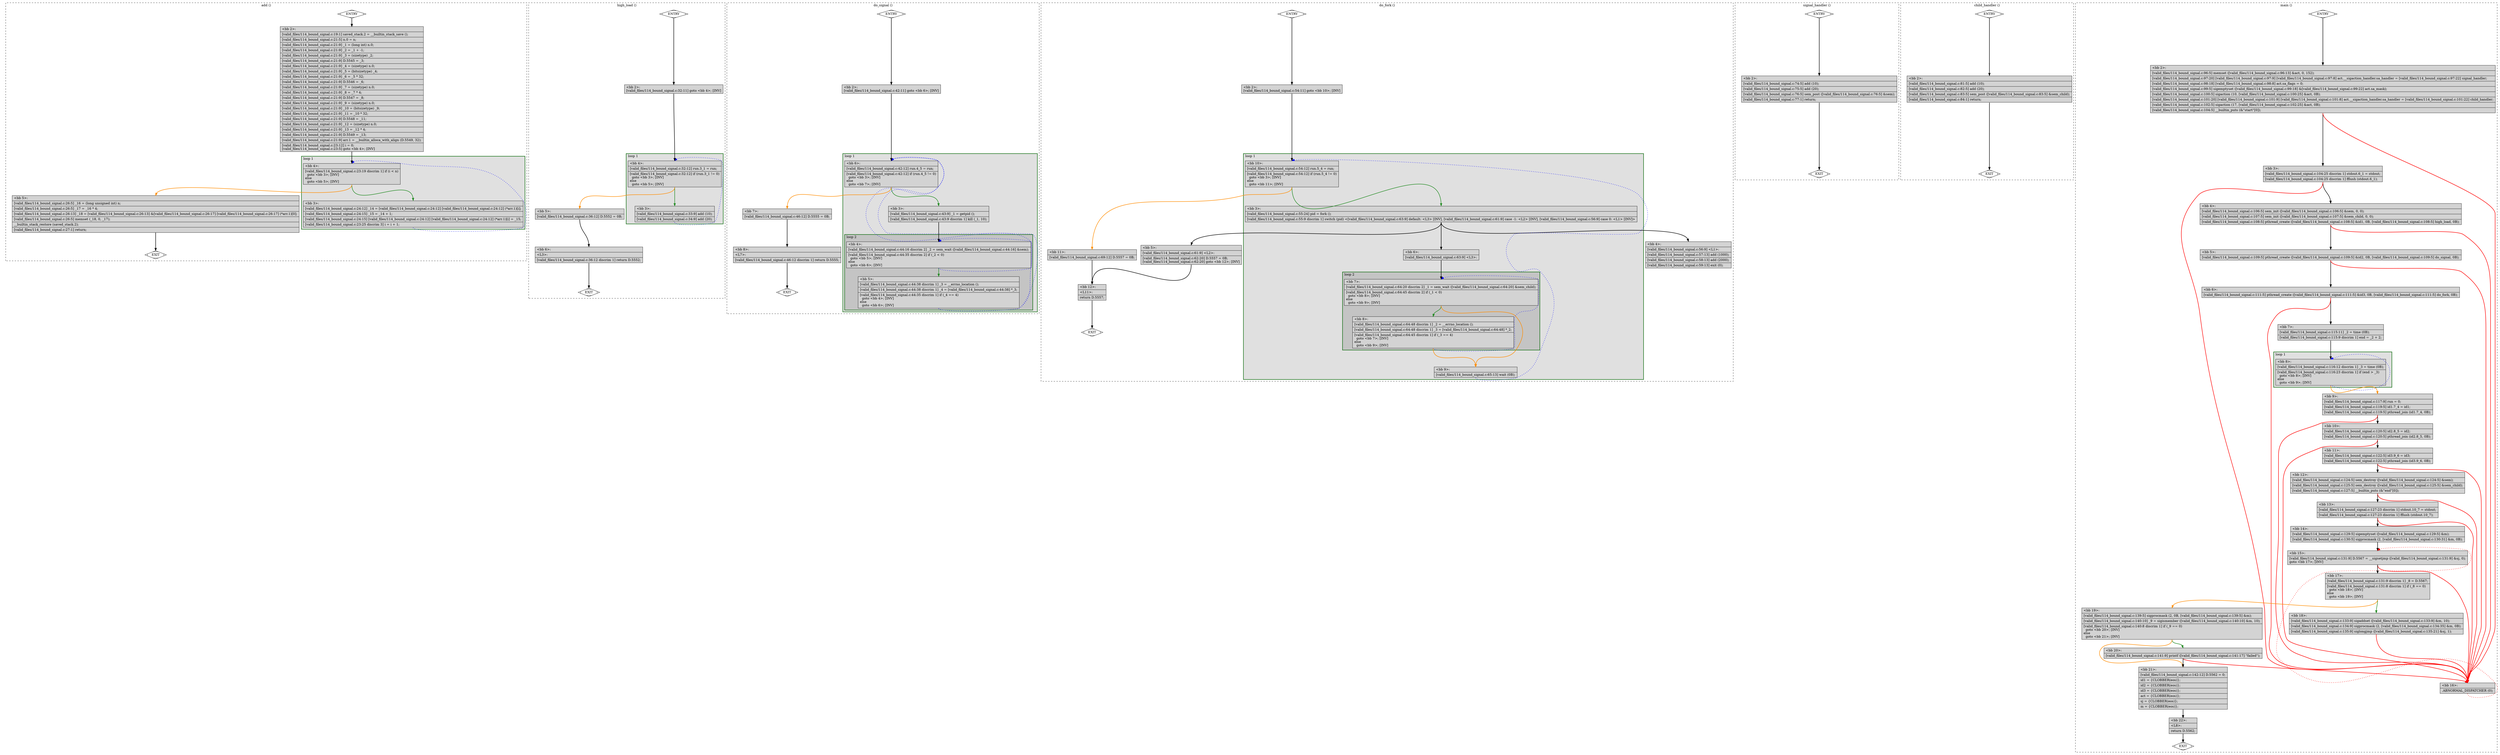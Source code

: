 digraph "a-114_bound_signal.c.015t.cfg" {
overlap=false;
subgraph "cluster_add" {
	style="dashed";
	color="black";
	label="add ()";
	subgraph cluster_6_1 {
	style="filled";
	color="darkgreen";
	fillcolor="grey88";
	label="loop 1";
	labeljust=l;
	penwidth=2;
	fn_6_basic_block_4 [shape=record,style=filled,fillcolor=lightgrey,label="{\<bb\ 4\>:\l\
|[valid_files/114_bound_signal.c:23:19\ discrim\ 1]\ if\ (i\ \<\ n)\l\
\ \ goto\ \<bb\ 3\>;\ [INV]\l\
else\l\
\ \ goto\ \<bb\ 5\>;\ [INV]\l\
}"];

	fn_6_basic_block_3 [shape=record,style=filled,fillcolor=lightgrey,label="{\<bb\ 3\>:\l\
|[valid_files/114_bound_signal.c:24:12]\ _14\ =\ [valid_files/114_bound_signal.c:24:12]\ [valid_files/114_bound_signal.c:24:12]\ (*arr.1)[i];\l\
|[valid_files/114_bound_signal.c:24:15]\ _15\ =\ _14\ +\ 1;\l\
|[valid_files/114_bound_signal.c:24:15]\ [valid_files/114_bound_signal.c:24:12]\ [valid_files/114_bound_signal.c:24:12]\ (*arr.1)[i]\ =\ _15;\l\
|[valid_files/114_bound_signal.c:23:25\ discrim\ 3]\ i\ =\ i\ +\ 1;\l\
}"];

	}
	fn_6_basic_block_0 [shape=Mdiamond,style=filled,fillcolor=white,label="ENTRY"];

	fn_6_basic_block_1 [shape=Mdiamond,style=filled,fillcolor=white,label="EXIT"];

	fn_6_basic_block_2 [shape=record,style=filled,fillcolor=lightgrey,label="{\<bb\ 2\>:\l\
|[valid_files/114_bound_signal.c:19:1]\ saved_stack.2\ =\ __builtin_stack_save\ ();\l\
|[valid_files/114_bound_signal.c:21:5]\ n.0\ =\ n;\l\
|[valid_files/114_bound_signal.c:21:9]\ _1\ =\ (long\ int)\ n.0;\l\
|[valid_files/114_bound_signal.c:21:9]\ _2\ =\ _1\ +\ -1;\l\
|[valid_files/114_bound_signal.c:21:9]\ _3\ =\ (sizetype)\ _2;\l\
|[valid_files/114_bound_signal.c:21:9]\ D.5545\ =\ _3;\l\
|[valid_files/114_bound_signal.c:21:9]\ _4\ =\ (sizetype)\ n.0;\l\
|[valid_files/114_bound_signal.c:21:9]\ _5\ =\ (bitsizetype)\ _4;\l\
|[valid_files/114_bound_signal.c:21:9]\ _6\ =\ _5\ *\ 32;\l\
|[valid_files/114_bound_signal.c:21:9]\ D.5546\ =\ _6;\l\
|[valid_files/114_bound_signal.c:21:9]\ _7\ =\ (sizetype)\ n.0;\l\
|[valid_files/114_bound_signal.c:21:9]\ _8\ =\ _7\ *\ 4;\l\
|[valid_files/114_bound_signal.c:21:9]\ D.5547\ =\ _8;\l\
|[valid_files/114_bound_signal.c:21:9]\ _9\ =\ (sizetype)\ n.0;\l\
|[valid_files/114_bound_signal.c:21:9]\ _10\ =\ (bitsizetype)\ _9;\l\
|[valid_files/114_bound_signal.c:21:9]\ _11\ =\ _10\ *\ 32;\l\
|[valid_files/114_bound_signal.c:21:9]\ D.5548\ =\ _11;\l\
|[valid_files/114_bound_signal.c:21:9]\ _12\ =\ (sizetype)\ n.0;\l\
|[valid_files/114_bound_signal.c:21:9]\ _13\ =\ _12\ *\ 4;\l\
|[valid_files/114_bound_signal.c:21:9]\ D.5549\ =\ _13;\l\
|[valid_files/114_bound_signal.c:21:9]\ arr.1\ =\ __builtin_alloca_with_align\ (D.5549,\ 32);\l\
|[valid_files/114_bound_signal.c:23:12]\ i\ =\ 0;\l\
[valid_files/114_bound_signal.c:23:5]\ goto\ \<bb\ 4\>;\ [INV]\l\
}"];

	fn_6_basic_block_5 [shape=record,style=filled,fillcolor=lightgrey,label="{\<bb\ 5\>:\l\
|[valid_files/114_bound_signal.c:26:5]\ _16\ =\ (long\ unsigned\ int)\ n;\l\
|[valid_files/114_bound_signal.c:26:5]\ _17\ =\ _16\ *\ 4;\l\
|[valid_files/114_bound_signal.c:26:13]\ _18\ =\ [valid_files/114_bound_signal.c:26:13]\ &[valid_files/114_bound_signal.c:26:17]\ [valid_files/114_bound_signal.c:26:17]\ (*arr.1)[0];\l\
|[valid_files/114_bound_signal.c:26:5]\ memset\ (_18,\ 0,\ _17);\l\
|__builtin_stack_restore\ (saved_stack.2);\l\
|[valid_files/114_bound_signal.c:27:1]\ return;\l\
}"];

	fn_6_basic_block_0:s -> fn_6_basic_block_2:n [style="solid,bold",color=black,weight=100,constraint=true];
	fn_6_basic_block_2:s -> fn_6_basic_block_4:n [style="solid,bold",color=black,weight=100,constraint=true];
	fn_6_basic_block_3:s -> fn_6_basic_block_4:n [style="dotted,bold",color=blue,weight=10,constraint=false];
	fn_6_basic_block_4:s -> fn_6_basic_block_3:n [style="solid,bold",color=forestgreen,weight=10,constraint=true];
	fn_6_basic_block_4:s -> fn_6_basic_block_5:n [style="solid,bold",color=darkorange,weight=10,constraint=true];
	fn_6_basic_block_5:s -> fn_6_basic_block_1:n [style="solid,bold",color=black,weight=10,constraint=true];
	fn_6_basic_block_0:s -> fn_6_basic_block_1:n [style="invis",constraint=true];
}
subgraph "cluster_high_load" {
	style="dashed";
	color="black";
	label="high_load ()";
	subgraph cluster_7_1 {
	style="filled";
	color="darkgreen";
	fillcolor="grey88";
	label="loop 1";
	labeljust=l;
	penwidth=2;
	fn_7_basic_block_4 [shape=record,style=filled,fillcolor=lightgrey,label="{\<bb\ 4\>:\l\
|[valid_files/114_bound_signal.c:32:12]\ run.3_1\ =\ run;\l\
|[valid_files/114_bound_signal.c:32:12]\ if\ (run.3_1\ !=\ 0)\l\
\ \ goto\ \<bb\ 3\>;\ [INV]\l\
else\l\
\ \ goto\ \<bb\ 5\>;\ [INV]\l\
}"];

	fn_7_basic_block_3 [shape=record,style=filled,fillcolor=lightgrey,label="{\<bb\ 3\>:\l\
|[valid_files/114_bound_signal.c:33:9]\ add\ (10);\l\
|[valid_files/114_bound_signal.c:34:9]\ add\ (20);\l\
}"];

	}
	fn_7_basic_block_0 [shape=Mdiamond,style=filled,fillcolor=white,label="ENTRY"];

	fn_7_basic_block_1 [shape=Mdiamond,style=filled,fillcolor=white,label="EXIT"];

	fn_7_basic_block_2 [shape=record,style=filled,fillcolor=lightgrey,label="{\<bb\ 2\>:\l\
[valid_files/114_bound_signal.c:32:11]\ goto\ \<bb\ 4\>;\ [INV]\l\
}"];

	fn_7_basic_block_5 [shape=record,style=filled,fillcolor=lightgrey,label="{\<bb\ 5\>:\l\
|[valid_files/114_bound_signal.c:36:12]\ D.5552\ =\ 0B;\l\
}"];

	fn_7_basic_block_6 [shape=record,style=filled,fillcolor=lightgrey,label="{\<bb\ 6\>:\l\
|\<L3\>:\l\
|[valid_files/114_bound_signal.c:36:12\ discrim\ 1]\ return\ D.5552;\l\
}"];

	fn_7_basic_block_0:s -> fn_7_basic_block_2:n [style="solid,bold",color=black,weight=100,constraint=true];
	fn_7_basic_block_2:s -> fn_7_basic_block_4:n [style="solid,bold",color=black,weight=100,constraint=true];
	fn_7_basic_block_3:s -> fn_7_basic_block_4:n [style="dotted,bold",color=blue,weight=10,constraint=false];
	fn_7_basic_block_4:s -> fn_7_basic_block_3:n [style="solid,bold",color=forestgreen,weight=10,constraint=true];
	fn_7_basic_block_4:s -> fn_7_basic_block_5:n [style="solid,bold",color=darkorange,weight=10,constraint=true];
	fn_7_basic_block_5:s -> fn_7_basic_block_6:n [style="solid,bold",color=black,weight=100,constraint=true];
	fn_7_basic_block_6:s -> fn_7_basic_block_1:n [style="solid,bold",color=black,weight=10,constraint=true];
	fn_7_basic_block_0:s -> fn_7_basic_block_1:n [style="invis",constraint=true];
}
subgraph "cluster_do_signal" {
	style="dashed";
	color="black";
	label="do_signal ()";
	subgraph cluster_8_1 {
	style="filled";
	color="darkgreen";
	fillcolor="grey88";
	label="loop 1";
	labeljust=l;
	penwidth=2;
	subgraph cluster_8_2 {
	style="filled";
	color="darkgreen";
	fillcolor="grey77";
	label="loop 2";
	labeljust=l;
	penwidth=2;
	fn_8_basic_block_4 [shape=record,style=filled,fillcolor=lightgrey,label="{\<bb\ 4\>:\l\
|[valid_files/114_bound_signal.c:44:16\ discrim\ 2]\ _2\ =\ sem_wait\ ([valid_files/114_bound_signal.c:44:16]\ &sem);\l\
|[valid_files/114_bound_signal.c:44:35\ discrim\ 2]\ if\ (_2\ \<\ 0)\l\
\ \ goto\ \<bb\ 5\>;\ [INV]\l\
else\l\
\ \ goto\ \<bb\ 6\>;\ [INV]\l\
}"];

	fn_8_basic_block_5 [shape=record,style=filled,fillcolor=lightgrey,label="{\<bb\ 5\>:\l\
|[valid_files/114_bound_signal.c:44:38\ discrim\ 1]\ _3\ =\ __errno_location\ ();\l\
|[valid_files/114_bound_signal.c:44:38\ discrim\ 1]\ _4\ =\ [valid_files/114_bound_signal.c:44:38]\ *_3;\l\
|[valid_files/114_bound_signal.c:44:35\ discrim\ 1]\ if\ (_4\ ==\ 4)\l\
\ \ goto\ \<bb\ 4\>;\ [INV]\l\
else\l\
\ \ goto\ \<bb\ 6\>;\ [INV]\l\
}"];

	}
	fn_8_basic_block_6 [shape=record,style=filled,fillcolor=lightgrey,label="{\<bb\ 6\>:\l\
|[valid_files/114_bound_signal.c:42:12]\ run.4_5\ =\ run;\l\
|[valid_files/114_bound_signal.c:42:12]\ if\ (run.4_5\ !=\ 0)\l\
\ \ goto\ \<bb\ 3\>;\ [INV]\l\
else\l\
\ \ goto\ \<bb\ 7\>;\ [INV]\l\
}"];

	fn_8_basic_block_3 [shape=record,style=filled,fillcolor=lightgrey,label="{\<bb\ 3\>:\l\
|[valid_files/114_bound_signal.c:43:9]\ _1\ =\ getpid\ ();\l\
|[valid_files/114_bound_signal.c:43:9\ discrim\ 1]\ kill\ (_1,\ 10);\l\
}"];

	}
	fn_8_basic_block_0 [shape=Mdiamond,style=filled,fillcolor=white,label="ENTRY"];

	fn_8_basic_block_1 [shape=Mdiamond,style=filled,fillcolor=white,label="EXIT"];

	fn_8_basic_block_2 [shape=record,style=filled,fillcolor=lightgrey,label="{\<bb\ 2\>:\l\
[valid_files/114_bound_signal.c:42:11]\ goto\ \<bb\ 6\>;\ [INV]\l\
}"];

	fn_8_basic_block_7 [shape=record,style=filled,fillcolor=lightgrey,label="{\<bb\ 7\>:\l\
|[valid_files/114_bound_signal.c:46:12]\ D.5555\ =\ 0B;\l\
}"];

	fn_8_basic_block_8 [shape=record,style=filled,fillcolor=lightgrey,label="{\<bb\ 8\>:\l\
|\<L7\>:\l\
|[valid_files/114_bound_signal.c:46:12\ discrim\ 1]\ return\ D.5555;\l\
}"];

	fn_8_basic_block_0:s -> fn_8_basic_block_2:n [style="solid,bold",color=black,weight=100,constraint=true];
	fn_8_basic_block_2:s -> fn_8_basic_block_6:n [style="solid,bold",color=black,weight=100,constraint=true];
	fn_8_basic_block_3:s -> fn_8_basic_block_4:n [style="solid,bold",color=black,weight=100,constraint=true];
	fn_8_basic_block_4:s -> fn_8_basic_block_5:n [style="solid,bold",color=forestgreen,weight=10,constraint=true];
	fn_8_basic_block_4:s -> fn_8_basic_block_6:n [style="dotted,bold",color=blue,weight=10,constraint=false];
	fn_8_basic_block_5:s -> fn_8_basic_block_4:n [style="dotted,bold",color=blue,weight=10,constraint=false];
	fn_8_basic_block_5:s -> fn_8_basic_block_6:n [style="dotted,bold",color=blue,weight=10,constraint=false];
	fn_8_basic_block_6:s -> fn_8_basic_block_3:n [style="solid,bold",color=forestgreen,weight=10,constraint=true];
	fn_8_basic_block_6:s -> fn_8_basic_block_7:n [style="solid,bold",color=darkorange,weight=10,constraint=true];
	fn_8_basic_block_7:s -> fn_8_basic_block_8:n [style="solid,bold",color=black,weight=100,constraint=true];
	fn_8_basic_block_8:s -> fn_8_basic_block_1:n [style="solid,bold",color=black,weight=10,constraint=true];
	fn_8_basic_block_0:s -> fn_8_basic_block_1:n [style="invis",constraint=true];
}
subgraph "cluster_do_fork" {
	style="dashed";
	color="black";
	label="do_fork ()";
	subgraph cluster_9_1 {
	style="filled";
	color="darkgreen";
	fillcolor="grey88";
	label="loop 1";
	labeljust=l;
	penwidth=2;
	subgraph cluster_9_2 {
	style="filled";
	color="darkgreen";
	fillcolor="grey77";
	label="loop 2";
	labeljust=l;
	penwidth=2;
	fn_9_basic_block_7 [shape=record,style=filled,fillcolor=lightgrey,label="{\<bb\ 7\>:\l\
|[valid_files/114_bound_signal.c:64:20\ discrim\ 2]\ _1\ =\ sem_wait\ ([valid_files/114_bound_signal.c:64:20]\ &sem_child);\l\
|[valid_files/114_bound_signal.c:64:45\ discrim\ 2]\ if\ (_1\ \<\ 0)\l\
\ \ goto\ \<bb\ 8\>;\ [INV]\l\
else\l\
\ \ goto\ \<bb\ 9\>;\ [INV]\l\
}"];

	fn_9_basic_block_8 [shape=record,style=filled,fillcolor=lightgrey,label="{\<bb\ 8\>:\l\
|[valid_files/114_bound_signal.c:64:48\ discrim\ 1]\ _2\ =\ __errno_location\ ();\l\
|[valid_files/114_bound_signal.c:64:48\ discrim\ 1]\ _3\ =\ [valid_files/114_bound_signal.c:64:48]\ *_2;\l\
|[valid_files/114_bound_signal.c:64:45\ discrim\ 1]\ if\ (_3\ ==\ 4)\l\
\ \ goto\ \<bb\ 7\>;\ [INV]\l\
else\l\
\ \ goto\ \<bb\ 9\>;\ [INV]\l\
}"];

	}
	fn_9_basic_block_10 [shape=record,style=filled,fillcolor=lightgrey,label="{\<bb\ 10\>:\l\
|[valid_files/114_bound_signal.c:54:12]\ run.5_4\ =\ run;\l\
|[valid_files/114_bound_signal.c:54:12]\ if\ (run.5_4\ !=\ 0)\l\
\ \ goto\ \<bb\ 3\>;\ [INV]\l\
else\l\
\ \ goto\ \<bb\ 11\>;\ [INV]\l\
}"];

	fn_9_basic_block_3 [shape=record,style=filled,fillcolor=lightgrey,label="{\<bb\ 3\>:\l\
|[valid_files/114_bound_signal.c:55:24]\ pid\ =\ fork\ ();\l\
|[valid_files/114_bound_signal.c:55:9\ discrim\ 1]\ switch\ (pid)\ \<[valid_files/114_bound_signal.c:63:9]\ default:\ \<L3\>\ [INV],\ [valid_files/114_bound_signal.c:61:9]\ case\ -1:\ \<L2\>\ [INV],\ [valid_files/114_bound_signal.c:56:9]\ case\ 0:\ \<L1\>\ [INV]\>\l\
}"];

	fn_9_basic_block_6 [shape=record,style=filled,fillcolor=lightgrey,label="{\<bb\ 6\>:\l\
|[valid_files/114_bound_signal.c:63:9]\ \<L3\>:\l\
}"];

	fn_9_basic_block_9 [shape=record,style=filled,fillcolor=lightgrey,label="{\<bb\ 9\>:\l\
|[valid_files/114_bound_signal.c:65:13]\ wait\ (0B);\l\
}"];

	}
	fn_9_basic_block_0 [shape=Mdiamond,style=filled,fillcolor=white,label="ENTRY"];

	fn_9_basic_block_1 [shape=Mdiamond,style=filled,fillcolor=white,label="EXIT"];

	fn_9_basic_block_2 [shape=record,style=filled,fillcolor=lightgrey,label="{\<bb\ 2\>:\l\
[valid_files/114_bound_signal.c:54:11]\ goto\ \<bb\ 10\>;\ [INV]\l\
}"];

	fn_9_basic_block_4 [shape=record,style=filled,fillcolor=lightgrey,label="{\<bb\ 4\>:\l\
|[valid_files/114_bound_signal.c:56:9]\ \<L1\>:\l\
|[valid_files/114_bound_signal.c:57:13]\ add\ (1000);\l\
|[valid_files/114_bound_signal.c:58:13]\ add\ (2000);\l\
|[valid_files/114_bound_signal.c:59:13]\ exit\ (0);\l\
}"];

	fn_9_basic_block_5 [shape=record,style=filled,fillcolor=lightgrey,label="{\<bb\ 5\>:\l\
|[valid_files/114_bound_signal.c:61:9]\ \<L2\>:\l\
|[valid_files/114_bound_signal.c:62:20]\ D.5557\ =\ 0B;\l\
[valid_files/114_bound_signal.c:62:20]\ goto\ \<bb\ 12\>;\ [INV]\l\
}"];

	fn_9_basic_block_11 [shape=record,style=filled,fillcolor=lightgrey,label="{\<bb\ 11\>:\l\
|[valid_files/114_bound_signal.c:69:12]\ D.5557\ =\ 0B;\l\
}"];

	fn_9_basic_block_12 [shape=record,style=filled,fillcolor=lightgrey,label="{\<bb\ 12\>:\l\
|\<L11\>:\l\
|return\ D.5557;\l\
}"];

	fn_9_basic_block_0:s -> fn_9_basic_block_2:n [style="solid,bold",color=black,weight=100,constraint=true];
	fn_9_basic_block_2:s -> fn_9_basic_block_10:n [style="solid,bold",color=black,weight=100,constraint=true];
	fn_9_basic_block_3:s -> fn_9_basic_block_6:n [style="solid,bold",color=black,weight=10,constraint=true];
	fn_9_basic_block_3:s -> fn_9_basic_block_5:n [style="solid,bold",color=black,weight=10,constraint=true];
	fn_9_basic_block_3:s -> fn_9_basic_block_4:n [style="solid,bold",color=black,weight=10,constraint=true];
	fn_9_basic_block_5:s -> fn_9_basic_block_12:n [style="solid,bold",color=black,weight=100,constraint=true];
	fn_9_basic_block_6:s -> fn_9_basic_block_7:n [style="solid,bold",color=black,weight=100,constraint=true];
	fn_9_basic_block_7:s -> fn_9_basic_block_8:n [style="solid,bold",color=forestgreen,weight=10,constraint=true];
	fn_9_basic_block_7:s -> fn_9_basic_block_9:n [style="solid,bold",color=darkorange,weight=10,constraint=true];
	fn_9_basic_block_8:s -> fn_9_basic_block_7:n [style="dotted,bold",color=blue,weight=10,constraint=false];
	fn_9_basic_block_8:s -> fn_9_basic_block_9:n [style="solid,bold",color=darkorange,weight=10,constraint=true];
	fn_9_basic_block_9:s -> fn_9_basic_block_10:n [style="dotted,bold",color=blue,weight=10,constraint=false];
	fn_9_basic_block_10:s -> fn_9_basic_block_3:n [style="solid,bold",color=forestgreen,weight=10,constraint=true];
	fn_9_basic_block_10:s -> fn_9_basic_block_11:n [style="solid,bold",color=darkorange,weight=10,constraint=true];
	fn_9_basic_block_11:s -> fn_9_basic_block_12:n [style="solid,bold",color=black,weight=100,constraint=true];
	fn_9_basic_block_12:s -> fn_9_basic_block_1:n [style="solid,bold",color=black,weight=10,constraint=true];
	fn_9_basic_block_0:s -> fn_9_basic_block_1:n [style="invis",constraint=true];
}
subgraph "cluster_signal_handler" {
	style="dashed";
	color="black";
	label="signal_handler ()";
	fn_10_basic_block_0 [shape=Mdiamond,style=filled,fillcolor=white,label="ENTRY"];

	fn_10_basic_block_1 [shape=Mdiamond,style=filled,fillcolor=white,label="EXIT"];

	fn_10_basic_block_2 [shape=record,style=filled,fillcolor=lightgrey,label="{\<bb\ 2\>:\l\
|[valid_files/114_bound_signal.c:74:5]\ add\ (10);\l\
|[valid_files/114_bound_signal.c:75:5]\ add\ (20);\l\
|[valid_files/114_bound_signal.c:76:5]\ sem_post\ ([valid_files/114_bound_signal.c:76:5]\ &sem);\l\
|[valid_files/114_bound_signal.c:77:1]\ return;\l\
}"];

	fn_10_basic_block_0:s -> fn_10_basic_block_2:n [style="solid,bold",color=black,weight=100,constraint=true];
	fn_10_basic_block_2:s -> fn_10_basic_block_1:n [style="solid,bold",color=black,weight=10,constraint=true];
	fn_10_basic_block_0:s -> fn_10_basic_block_1:n [style="invis",constraint=true];
}
subgraph "cluster_child_handler" {
	style="dashed";
	color="black";
	label="child_handler ()";
	fn_11_basic_block_0 [shape=Mdiamond,style=filled,fillcolor=white,label="ENTRY"];

	fn_11_basic_block_1 [shape=Mdiamond,style=filled,fillcolor=white,label="EXIT"];

	fn_11_basic_block_2 [shape=record,style=filled,fillcolor=lightgrey,label="{\<bb\ 2\>:\l\
|[valid_files/114_bound_signal.c:81:5]\ add\ (10);\l\
|[valid_files/114_bound_signal.c:82:5]\ add\ (20);\l\
|[valid_files/114_bound_signal.c:83:5]\ sem_post\ ([valid_files/114_bound_signal.c:83:5]\ &sem_child);\l\
|[valid_files/114_bound_signal.c:84:1]\ return;\l\
}"];

	fn_11_basic_block_0:s -> fn_11_basic_block_2:n [style="solid,bold",color=black,weight=100,constraint=true];
	fn_11_basic_block_2:s -> fn_11_basic_block_1:n [style="solid,bold",color=black,weight=10,constraint=true];
	fn_11_basic_block_0:s -> fn_11_basic_block_1:n [style="invis",constraint=true];
}
subgraph "cluster_main" {
	style="dashed";
	color="black";
	label="main ()";
	subgraph cluster_12_1 {
	style="filled";
	color="darkgreen";
	fillcolor="grey88";
	label="loop 1";
	labeljust=l;
	penwidth=2;
	fn_12_basic_block_8 [shape=record,style=filled,fillcolor=lightgrey,label="{\<bb\ 8\>:\l\
|[valid_files/114_bound_signal.c:116:12\ discrim\ 1]\ _3\ =\ time\ (0B);\l\
|[valid_files/114_bound_signal.c:116:23\ discrim\ 1]\ if\ (end\ \>\ _3)\l\
\ \ goto\ \<bb\ 8\>;\ [INV]\l\
else\l\
\ \ goto\ \<bb\ 9\>;\ [INV]\l\
}"];

	}
	fn_12_basic_block_0 [shape=Mdiamond,style=filled,fillcolor=white,label="ENTRY"];

	fn_12_basic_block_1 [shape=Mdiamond,style=filled,fillcolor=white,label="EXIT"];

	fn_12_basic_block_2 [shape=record,style=filled,fillcolor=lightgrey,label="{\<bb\ 2\>:\l\
|[valid_files/114_bound_signal.c:96:5]\ memset\ ([valid_files/114_bound_signal.c:96:13]\ &act,\ 0,\ 152);\l\
|[valid_files/114_bound_signal.c:97:20]\ [valid_files/114_bound_signal.c:97:9]\ [valid_files/114_bound_signal.c:97:8]\ act.__sigaction_handler.sa_handler\ =\ [valid_files/114_bound_signal.c:97:22]\ signal_handler;\l\
|[valid_files/114_bound_signal.c:98:18]\ [valid_files/114_bound_signal.c:98:8]\ act.sa_flags\ =\ 0;\l\
|[valid_files/114_bound_signal.c:99:5]\ sigemptyset\ ([valid_files/114_bound_signal.c:99:18]\ &[valid_files/114_bound_signal.c:99:22]\ act.sa_mask);\l\
|[valid_files/114_bound_signal.c:100:5]\ sigaction\ (10,\ [valid_files/114_bound_signal.c:100:25]\ &act,\ 0B);\l\
|[valid_files/114_bound_signal.c:101:20]\ [valid_files/114_bound_signal.c:101:9]\ [valid_files/114_bound_signal.c:101:8]\ act.__sigaction_handler.sa_handler\ =\ [valid_files/114_bound_signal.c:101:22]\ child_handler;\l\
|[valid_files/114_bound_signal.c:102:5]\ sigaction\ (17,\ [valid_files/114_bound_signal.c:102:25]\ &act,\ 0B);\l\
|[valid_files/114_bound_signal.c:104:5]\ __builtin_puts\ (&\"start\"[0]);\l\
}"];

	fn_12_basic_block_3 [shape=record,style=filled,fillcolor=lightgrey,label="{\<bb\ 3\>:\l\
|[valid_files/114_bound_signal.c:104:25\ discrim\ 1]\ stdout.6_1\ =\ stdout;\l\
|[valid_files/114_bound_signal.c:104:25\ discrim\ 1]\ fflush\ (stdout.6_1);\l\
}"];

	fn_12_basic_block_4 [shape=record,style=filled,fillcolor=lightgrey,label="{\<bb\ 4\>:\l\
|[valid_files/114_bound_signal.c:106:5]\ sem_init\ ([valid_files/114_bound_signal.c:106:5]\ &sem,\ 0,\ 0);\l\
|[valid_files/114_bound_signal.c:107:5]\ sem_init\ ([valid_files/114_bound_signal.c:107:5]\ &sem_child,\ 0,\ 0);\l\
|[valid_files/114_bound_signal.c:108:5]\ pthread_create\ ([valid_files/114_bound_signal.c:108:5]\ &id1,\ 0B,\ [valid_files/114_bound_signal.c:108:5]\ high_load,\ 0B);\l\
}"];

	fn_12_basic_block_5 [shape=record,style=filled,fillcolor=lightgrey,label="{\<bb\ 5\>:\l\
|[valid_files/114_bound_signal.c:109:5]\ pthread_create\ ([valid_files/114_bound_signal.c:109:5]\ &id2,\ 0B,\ [valid_files/114_bound_signal.c:109:5]\ do_signal,\ 0B);\l\
}"];

	fn_12_basic_block_6 [shape=record,style=filled,fillcolor=lightgrey,label="{\<bb\ 6\>:\l\
|[valid_files/114_bound_signal.c:111:5]\ pthread_create\ ([valid_files/114_bound_signal.c:111:5]\ &id3,\ 0B,\ [valid_files/114_bound_signal.c:111:5]\ do_fork,\ 0B);\l\
}"];

	fn_12_basic_block_7 [shape=record,style=filled,fillcolor=lightgrey,label="{\<bb\ 7\>:\l\
|[valid_files/114_bound_signal.c:115:11]\ _2\ =\ time\ (0B);\l\
|[valid_files/114_bound_signal.c:115:9\ discrim\ 1]\ end\ =\ _2\ +\ 2;\l\
}"];

	fn_12_basic_block_9 [shape=record,style=filled,fillcolor=lightgrey,label="{\<bb\ 9\>:\l\
|[valid_files/114_bound_signal.c:117:9]\ run\ =\ 0;\l\
|[valid_files/114_bound_signal.c:119:5]\ id1.7_4\ =\ id1;\l\
|[valid_files/114_bound_signal.c:119:5]\ pthread_join\ (id1.7_4,\ 0B);\l\
}"];

	fn_12_basic_block_10 [shape=record,style=filled,fillcolor=lightgrey,label="{\<bb\ 10\>:\l\
|[valid_files/114_bound_signal.c:120:5]\ id2.8_5\ =\ id2;\l\
|[valid_files/114_bound_signal.c:120:5]\ pthread_join\ (id2.8_5,\ 0B);\l\
}"];

	fn_12_basic_block_11 [shape=record,style=filled,fillcolor=lightgrey,label="{\<bb\ 11\>:\l\
|[valid_files/114_bound_signal.c:122:5]\ id3.9_6\ =\ id3;\l\
|[valid_files/114_bound_signal.c:122:5]\ pthread_join\ (id3.9_6,\ 0B);\l\
}"];

	fn_12_basic_block_12 [shape=record,style=filled,fillcolor=lightgrey,label="{\<bb\ 12\>:\l\
|[valid_files/114_bound_signal.c:124:5]\ sem_destroy\ ([valid_files/114_bound_signal.c:124:5]\ &sem);\l\
|[valid_files/114_bound_signal.c:125:5]\ sem_destroy\ ([valid_files/114_bound_signal.c:125:5]\ &sem_child);\l\
|[valid_files/114_bound_signal.c:127:5]\ __builtin_puts\ (&\"end\"[0]);\l\
}"];

	fn_12_basic_block_13 [shape=record,style=filled,fillcolor=lightgrey,label="{\<bb\ 13\>:\l\
|[valid_files/114_bound_signal.c:127:23\ discrim\ 1]\ stdout.10_7\ =\ stdout;\l\
|[valid_files/114_bound_signal.c:127:23\ discrim\ 1]\ fflush\ (stdout.10_7);\l\
}"];

	fn_12_basic_block_14 [shape=record,style=filled,fillcolor=lightgrey,label="{\<bb\ 14\>:\l\
|[valid_files/114_bound_signal.c:129:5]\ sigemptyset\ ([valid_files/114_bound_signal.c:129:5]\ &m);\l\
|[valid_files/114_bound_signal.c:130:5]\ sigprocmask\ (2,\ [valid_files/114_bound_signal.c:130:31]\ &m,\ 0B);\l\
}"];

	fn_12_basic_block_15 [shape=record,style=filled,fillcolor=lightgrey,label="{\<bb\ 15\>:\l\
|[valid_files/114_bound_signal.c:131:9]\ D.5567\ =\ __sigsetjmp\ ([valid_files/114_bound_signal.c:131:9]\ &sj,\ 0);\l\
goto\ \<bb\ 17\>;\ [INV]\l\
}"];

	fn_12_basic_block_16 [shape=record,style=filled,fillcolor=lightgrey,label="{\<bb\ 16\>:\l\
|.ABNORMAL_DISPATCHER\ (0);\l\
}"];

	fn_12_basic_block_17 [shape=record,style=filled,fillcolor=lightgrey,label="{\<bb\ 17\>:\l\
|[valid_files/114_bound_signal.c:131:9\ discrim\ 1]\ _8\ =\ D.5567;\l\
|[valid_files/114_bound_signal.c:131:8\ discrim\ 1]\ if\ (_8\ ==\ 0)\l\
\ \ goto\ \<bb\ 18\>;\ [INV]\l\
else\l\
\ \ goto\ \<bb\ 19\>;\ [INV]\l\
}"];

	fn_12_basic_block_18 [shape=record,style=filled,fillcolor=lightgrey,label="{\<bb\ 18\>:\l\
|[valid_files/114_bound_signal.c:133:9]\ sigaddset\ ([valid_files/114_bound_signal.c:133:9]\ &m,\ 10);\l\
|[valid_files/114_bound_signal.c:134:9]\ sigprocmask\ (2,\ [valid_files/114_bound_signal.c:134:35]\ &m,\ 0B);\l\
|[valid_files/114_bound_signal.c:135:9]\ siglongjmp\ ([valid_files/114_bound_signal.c:135:21]\ &sj,\ 1);\l\
}"];

	fn_12_basic_block_19 [shape=record,style=filled,fillcolor=lightgrey,label="{\<bb\ 19\>:\l\
|[valid_files/114_bound_signal.c:139:5]\ sigprocmask\ (2,\ 0B,\ [valid_files/114_bound_signal.c:139:5]\ &m);\l\
|[valid_files/114_bound_signal.c:140:10]\ _9\ =\ sigismember\ ([valid_files/114_bound_signal.c:140:10]\ &m,\ 10);\l\
|[valid_files/114_bound_signal.c:140:8\ discrim\ 1]\ if\ (_9\ ==\ 0)\l\
\ \ goto\ \<bb\ 20\>;\ [INV]\l\
else\l\
\ \ goto\ \<bb\ 21\>;\ [INV]\l\
}"];

	fn_12_basic_block_20 [shape=record,style=filled,fillcolor=lightgrey,label="{\<bb\ 20\>:\l\
|[valid_files/114_bound_signal.c:141:9]\ printf\ ([valid_files/114_bound_signal.c:141:17]\ \"failed\");\l\
}"];

	fn_12_basic_block_21 [shape=record,style=filled,fillcolor=lightgrey,label="{\<bb\ 21\>:\l\
|[valid_files/114_bound_signal.c:142:12]\ D.5562\ =\ 0;\l\
|id1\ =\ \{CLOBBER(eos)\};\l\
|id2\ =\ \{CLOBBER(eos)\};\l\
|id3\ =\ \{CLOBBER(eos)\};\l\
|act\ =\ \{CLOBBER(eos)\};\l\
|sj\ =\ \{CLOBBER(eos)\};\l\
|m\ =\ \{CLOBBER(eos)\};\l\
}"];

	fn_12_basic_block_22 [shape=record,style=filled,fillcolor=lightgrey,label="{\<bb\ 22\>:\l\
|\<L8\>:\l\
|return\ D.5562;\l\
}"];

	fn_12_basic_block_0:s -> fn_12_basic_block_2:n [style="solid,bold",color=black,weight=100,constraint=true];
	fn_12_basic_block_2:s -> fn_12_basic_block_3:n [style="solid,bold",color=black,weight=100,constraint=true];
	fn_12_basic_block_2:s -> fn_12_basic_block_16:n [style="solid,bold",color=red,weight=10,constraint=true];
	fn_12_basic_block_3:s -> fn_12_basic_block_4:n [style="solid,bold",color=black,weight=100,constraint=true];
	fn_12_basic_block_3:s -> fn_12_basic_block_16:n [style="solid,bold",color=red,weight=10,constraint=true];
	fn_12_basic_block_4:s -> fn_12_basic_block_5:n [style="solid,bold",color=black,weight=100,constraint=true];
	fn_12_basic_block_4:s -> fn_12_basic_block_16:n [style="solid,bold",color=red,weight=10,constraint=true];
	fn_12_basic_block_5:s -> fn_12_basic_block_6:n [style="solid,bold",color=black,weight=100,constraint=true];
	fn_12_basic_block_5:s -> fn_12_basic_block_16:n [style="solid,bold",color=red,weight=10,constraint=true];
	fn_12_basic_block_6:s -> fn_12_basic_block_7:n [style="solid,bold",color=black,weight=100,constraint=true];
	fn_12_basic_block_6:s -> fn_12_basic_block_16:n [style="solid,bold",color=red,weight=10,constraint=true];
	fn_12_basic_block_7:s -> fn_12_basic_block_8:n [style="solid,bold",color=black,weight=100,constraint=true];
	fn_12_basic_block_8:s -> fn_12_basic_block_8:n [style="dotted,bold",color=blue,weight=10,constraint=false];
	fn_12_basic_block_8:s -> fn_12_basic_block_9:n [style="solid,bold",color=darkorange,weight=10,constraint=true];
	fn_12_basic_block_9:s -> fn_12_basic_block_10:n [style="solid,bold",color=black,weight=100,constraint=true];
	fn_12_basic_block_9:s -> fn_12_basic_block_16:n [style="solid,bold",color=red,weight=10,constraint=true];
	fn_12_basic_block_10:s -> fn_12_basic_block_11:n [style="solid,bold",color=black,weight=100,constraint=true];
	fn_12_basic_block_10:s -> fn_12_basic_block_16:n [style="solid,bold",color=red,weight=10,constraint=true];
	fn_12_basic_block_11:s -> fn_12_basic_block_12:n [style="solid,bold",color=black,weight=100,constraint=true];
	fn_12_basic_block_11:s -> fn_12_basic_block_16:n [style="solid,bold",color=red,weight=10,constraint=true];
	fn_12_basic_block_12:s -> fn_12_basic_block_13:n [style="solid,bold",color=black,weight=100,constraint=true];
	fn_12_basic_block_12:s -> fn_12_basic_block_16:n [style="solid,bold",color=red,weight=10,constraint=true];
	fn_12_basic_block_13:s -> fn_12_basic_block_14:n [style="solid,bold",color=black,weight=100,constraint=true];
	fn_12_basic_block_13:s -> fn_12_basic_block_16:n [style="solid,bold",color=red,weight=10,constraint=true];
	fn_12_basic_block_14:s -> fn_12_basic_block_15:n [style="solid,bold",color=black,weight=100,constraint=true];
	fn_12_basic_block_15:s -> fn_12_basic_block_17:n [style="solid,bold",color=black,weight=100,constraint=true];
	fn_12_basic_block_15:s -> fn_12_basic_block_16:n [style="solid,bold",color=red,weight=10,constraint=true];
	fn_12_basic_block_16:s -> fn_12_basic_block_15:n [style="dotted,bold",color=red,weight=10,constraint=false];
	fn_12_basic_block_17:s -> fn_12_basic_block_18:n [style="solid,bold",color=forestgreen,weight=10,constraint=true];
	fn_12_basic_block_17:s -> fn_12_basic_block_19:n [style="solid,bold",color=darkorange,weight=10,constraint=true];
	fn_12_basic_block_18:s -> fn_12_basic_block_16:n [style="solid,bold",color=red,weight=10,constraint=true];
	fn_12_basic_block_19:s -> fn_12_basic_block_20:n [style="solid,bold",color=forestgreen,weight=10,constraint=true];
	fn_12_basic_block_19:s -> fn_12_basic_block_21:n [style="solid,bold",color=darkorange,weight=10,constraint=true];
	fn_12_basic_block_20:s -> fn_12_basic_block_21:n [style="solid,bold",color=black,weight=100,constraint=true];
	fn_12_basic_block_20:s -> fn_12_basic_block_16:n [style="solid,bold",color=red,weight=10,constraint=true];
	fn_12_basic_block_21:s -> fn_12_basic_block_22:n [style="solid,bold",color=black,weight=100,constraint=true];
	fn_12_basic_block_22:s -> fn_12_basic_block_1:n [style="solid,bold",color=black,weight=10,constraint=true];
	fn_12_basic_block_0:s -> fn_12_basic_block_1:n [style="invis",constraint=true];
}
}
